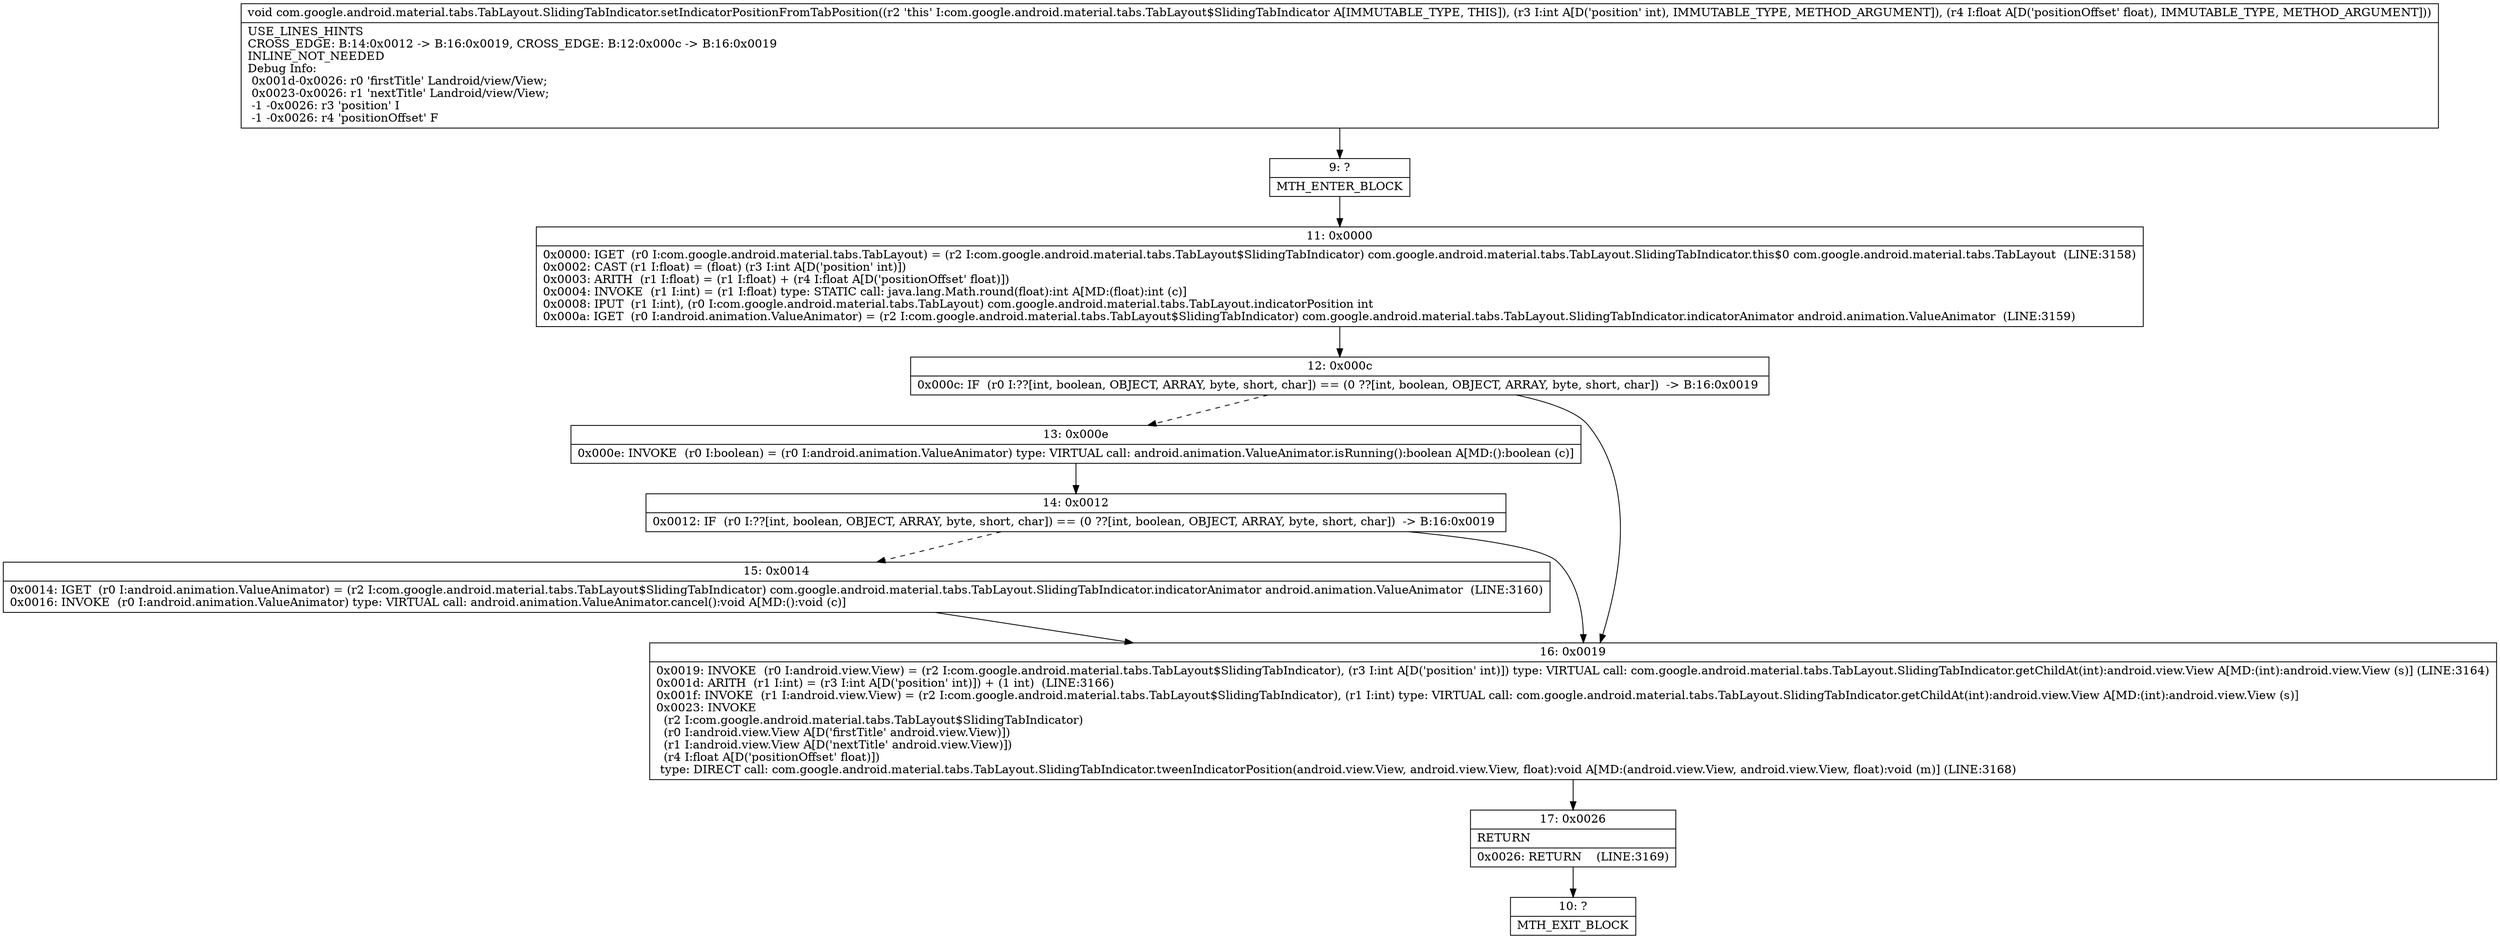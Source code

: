 digraph "CFG forcom.google.android.material.tabs.TabLayout.SlidingTabIndicator.setIndicatorPositionFromTabPosition(IF)V" {
Node_9 [shape=record,label="{9\:\ ?|MTH_ENTER_BLOCK\l}"];
Node_11 [shape=record,label="{11\:\ 0x0000|0x0000: IGET  (r0 I:com.google.android.material.tabs.TabLayout) = (r2 I:com.google.android.material.tabs.TabLayout$SlidingTabIndicator) com.google.android.material.tabs.TabLayout.SlidingTabIndicator.this$0 com.google.android.material.tabs.TabLayout  (LINE:3158)\l0x0002: CAST (r1 I:float) = (float) (r3 I:int A[D('position' int)]) \l0x0003: ARITH  (r1 I:float) = (r1 I:float) + (r4 I:float A[D('positionOffset' float)]) \l0x0004: INVOKE  (r1 I:int) = (r1 I:float) type: STATIC call: java.lang.Math.round(float):int A[MD:(float):int (c)]\l0x0008: IPUT  (r1 I:int), (r0 I:com.google.android.material.tabs.TabLayout) com.google.android.material.tabs.TabLayout.indicatorPosition int \l0x000a: IGET  (r0 I:android.animation.ValueAnimator) = (r2 I:com.google.android.material.tabs.TabLayout$SlidingTabIndicator) com.google.android.material.tabs.TabLayout.SlidingTabIndicator.indicatorAnimator android.animation.ValueAnimator  (LINE:3159)\l}"];
Node_12 [shape=record,label="{12\:\ 0x000c|0x000c: IF  (r0 I:??[int, boolean, OBJECT, ARRAY, byte, short, char]) == (0 ??[int, boolean, OBJECT, ARRAY, byte, short, char])  \-\> B:16:0x0019 \l}"];
Node_13 [shape=record,label="{13\:\ 0x000e|0x000e: INVOKE  (r0 I:boolean) = (r0 I:android.animation.ValueAnimator) type: VIRTUAL call: android.animation.ValueAnimator.isRunning():boolean A[MD:():boolean (c)]\l}"];
Node_14 [shape=record,label="{14\:\ 0x0012|0x0012: IF  (r0 I:??[int, boolean, OBJECT, ARRAY, byte, short, char]) == (0 ??[int, boolean, OBJECT, ARRAY, byte, short, char])  \-\> B:16:0x0019 \l}"];
Node_15 [shape=record,label="{15\:\ 0x0014|0x0014: IGET  (r0 I:android.animation.ValueAnimator) = (r2 I:com.google.android.material.tabs.TabLayout$SlidingTabIndicator) com.google.android.material.tabs.TabLayout.SlidingTabIndicator.indicatorAnimator android.animation.ValueAnimator  (LINE:3160)\l0x0016: INVOKE  (r0 I:android.animation.ValueAnimator) type: VIRTUAL call: android.animation.ValueAnimator.cancel():void A[MD:():void (c)]\l}"];
Node_16 [shape=record,label="{16\:\ 0x0019|0x0019: INVOKE  (r0 I:android.view.View) = (r2 I:com.google.android.material.tabs.TabLayout$SlidingTabIndicator), (r3 I:int A[D('position' int)]) type: VIRTUAL call: com.google.android.material.tabs.TabLayout.SlidingTabIndicator.getChildAt(int):android.view.View A[MD:(int):android.view.View (s)] (LINE:3164)\l0x001d: ARITH  (r1 I:int) = (r3 I:int A[D('position' int)]) + (1 int)  (LINE:3166)\l0x001f: INVOKE  (r1 I:android.view.View) = (r2 I:com.google.android.material.tabs.TabLayout$SlidingTabIndicator), (r1 I:int) type: VIRTUAL call: com.google.android.material.tabs.TabLayout.SlidingTabIndicator.getChildAt(int):android.view.View A[MD:(int):android.view.View (s)]\l0x0023: INVOKE  \l  (r2 I:com.google.android.material.tabs.TabLayout$SlidingTabIndicator)\l  (r0 I:android.view.View A[D('firstTitle' android.view.View)])\l  (r1 I:android.view.View A[D('nextTitle' android.view.View)])\l  (r4 I:float A[D('positionOffset' float)])\l type: DIRECT call: com.google.android.material.tabs.TabLayout.SlidingTabIndicator.tweenIndicatorPosition(android.view.View, android.view.View, float):void A[MD:(android.view.View, android.view.View, float):void (m)] (LINE:3168)\l}"];
Node_17 [shape=record,label="{17\:\ 0x0026|RETURN\l|0x0026: RETURN    (LINE:3169)\l}"];
Node_10 [shape=record,label="{10\:\ ?|MTH_EXIT_BLOCK\l}"];
MethodNode[shape=record,label="{void com.google.android.material.tabs.TabLayout.SlidingTabIndicator.setIndicatorPositionFromTabPosition((r2 'this' I:com.google.android.material.tabs.TabLayout$SlidingTabIndicator A[IMMUTABLE_TYPE, THIS]), (r3 I:int A[D('position' int), IMMUTABLE_TYPE, METHOD_ARGUMENT]), (r4 I:float A[D('positionOffset' float), IMMUTABLE_TYPE, METHOD_ARGUMENT]))  | USE_LINES_HINTS\lCROSS_EDGE: B:14:0x0012 \-\> B:16:0x0019, CROSS_EDGE: B:12:0x000c \-\> B:16:0x0019\lINLINE_NOT_NEEDED\lDebug Info:\l  0x001d\-0x0026: r0 'firstTitle' Landroid\/view\/View;\l  0x0023\-0x0026: r1 'nextTitle' Landroid\/view\/View;\l  \-1 \-0x0026: r3 'position' I\l  \-1 \-0x0026: r4 'positionOffset' F\l}"];
MethodNode -> Node_9;Node_9 -> Node_11;
Node_11 -> Node_12;
Node_12 -> Node_13[style=dashed];
Node_12 -> Node_16;
Node_13 -> Node_14;
Node_14 -> Node_15[style=dashed];
Node_14 -> Node_16;
Node_15 -> Node_16;
Node_16 -> Node_17;
Node_17 -> Node_10;
}

